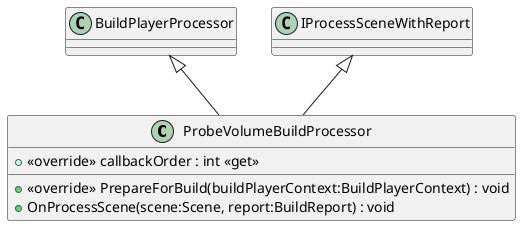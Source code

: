 @startuml
class ProbeVolumeBuildProcessor {
    + <<override>> PrepareForBuild(buildPlayerContext:BuildPlayerContext) : void
    + <<override>> callbackOrder : int <<get>>
    + OnProcessScene(scene:Scene, report:BuildReport) : void
}
BuildPlayerProcessor <|-- ProbeVolumeBuildProcessor
IProcessSceneWithReport <|-- ProbeVolumeBuildProcessor
@enduml
